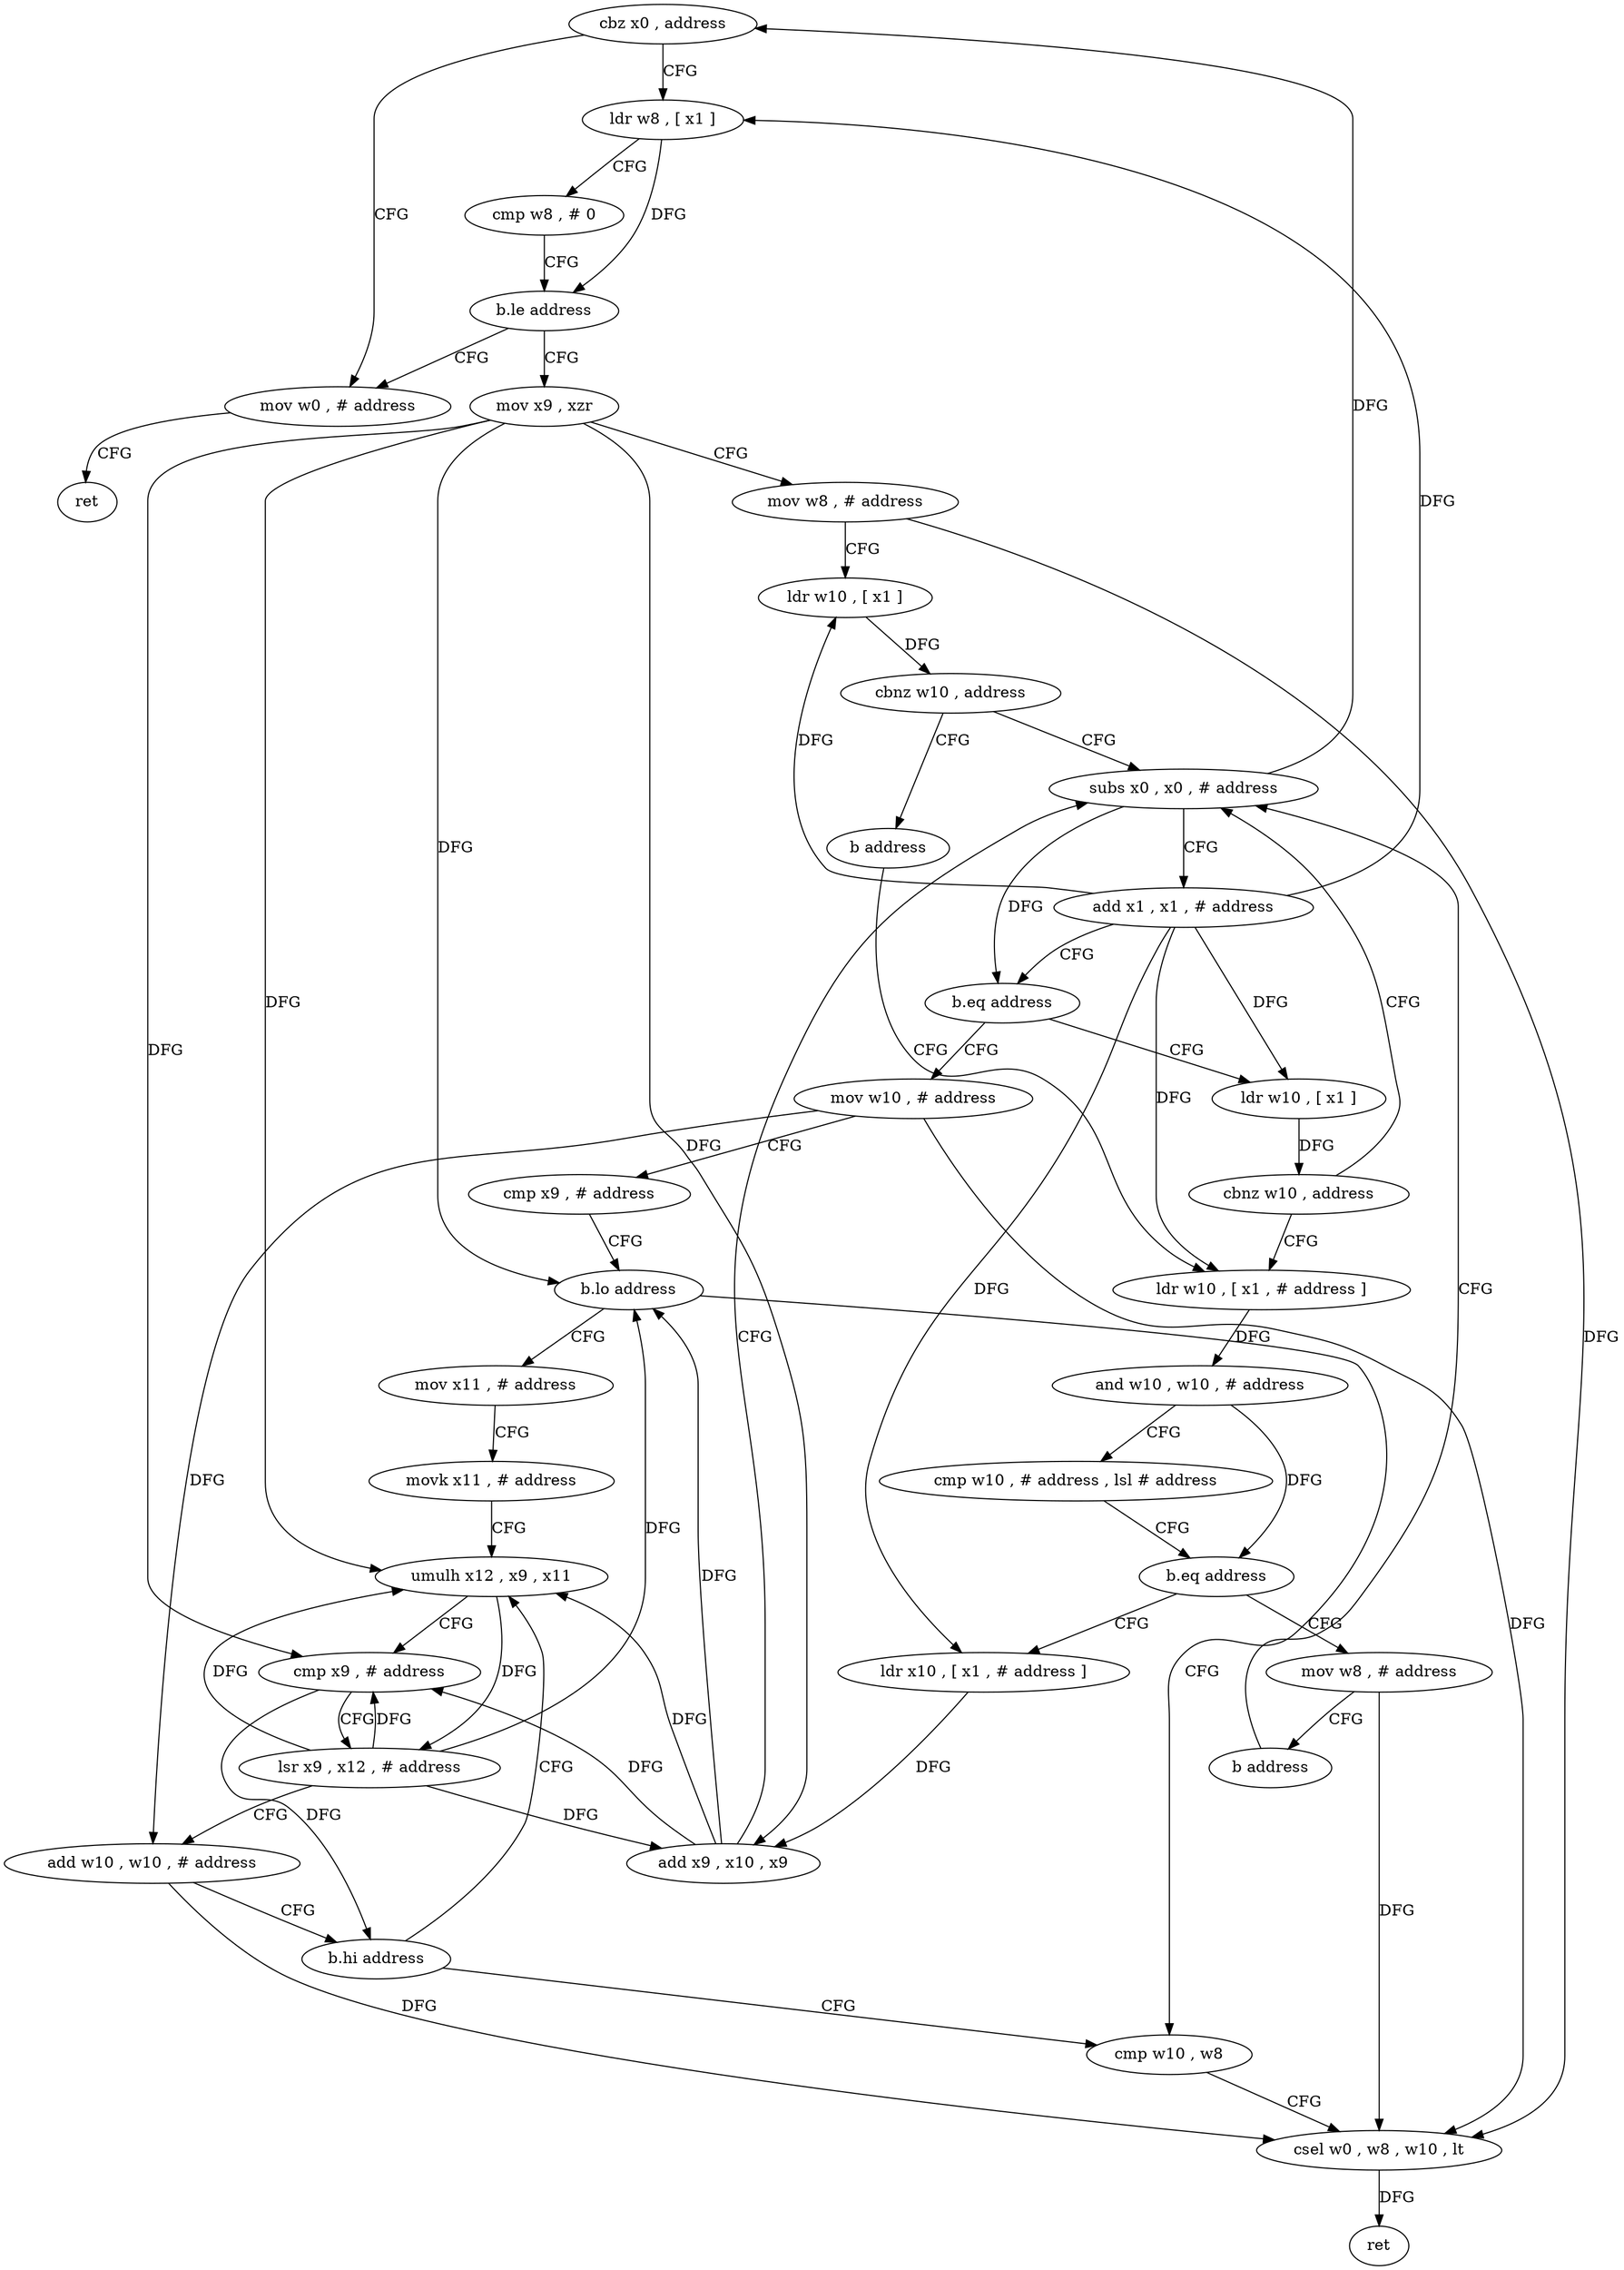 digraph "func" {
"4204360" [label = "cbz x0 , address" ]
"4204376" [label = "mov w0 , # address" ]
"4204364" [label = "ldr w8 , [ x1 ]" ]
"4204380" [label = "ret" ]
"4204368" [label = "cmp w8 , # 0" ]
"4204372" [label = "b.le address" ]
"4204384" [label = "mov x9 , xzr" ]
"4204388" [label = "mov w8 , # address" ]
"4204392" [label = "ldr w10 , [ x1 ]" ]
"4204396" [label = "cbnz w10 , address" ]
"4204412" [label = "subs x0 , x0 , # address" ]
"4204400" [label = "b address" ]
"4204416" [label = "add x1 , x1 , # address" ]
"4204420" [label = "b.eq address" ]
"4204456" [label = "mov w10 , # address" ]
"4204424" [label = "ldr w10 , [ x1 ]" ]
"4204432" [label = "ldr w10 , [ x1 , # address ]" ]
"4204460" [label = "cmp x9 , # address" ]
"4204464" [label = "b.lo address" ]
"4204496" [label = "cmp w10 , w8" ]
"4204468" [label = "mov x11 , # address" ]
"4204428" [label = "cbnz w10 , address" ]
"4204436" [label = "and w10 , w10 , # address" ]
"4204440" [label = "cmp w10 , # address , lsl # address" ]
"4204444" [label = "b.eq address" ]
"4204404" [label = "ldr x10 , [ x1 , # address ]" ]
"4204448" [label = "mov w8 , # address" ]
"4204500" [label = "csel w0 , w8 , w10 , lt" ]
"4204504" [label = "ret" ]
"4204472" [label = "movk x11 , # address" ]
"4204476" [label = "umulh x12 , x9 , x11" ]
"4204408" [label = "add x9 , x10 , x9" ]
"4204452" [label = "b address" ]
"4204480" [label = "cmp x9 , # address" ]
"4204484" [label = "lsr x9 , x12 , # address" ]
"4204488" [label = "add w10 , w10 , # address" ]
"4204492" [label = "b.hi address" ]
"4204360" -> "4204376" [ label = "CFG" ]
"4204360" -> "4204364" [ label = "CFG" ]
"4204376" -> "4204380" [ label = "CFG" ]
"4204364" -> "4204368" [ label = "CFG" ]
"4204364" -> "4204372" [ label = "DFG" ]
"4204368" -> "4204372" [ label = "CFG" ]
"4204372" -> "4204384" [ label = "CFG" ]
"4204372" -> "4204376" [ label = "CFG" ]
"4204384" -> "4204388" [ label = "CFG" ]
"4204384" -> "4204464" [ label = "DFG" ]
"4204384" -> "4204408" [ label = "DFG" ]
"4204384" -> "4204476" [ label = "DFG" ]
"4204384" -> "4204480" [ label = "DFG" ]
"4204388" -> "4204392" [ label = "CFG" ]
"4204388" -> "4204500" [ label = "DFG" ]
"4204392" -> "4204396" [ label = "DFG" ]
"4204396" -> "4204412" [ label = "CFG" ]
"4204396" -> "4204400" [ label = "CFG" ]
"4204412" -> "4204416" [ label = "CFG" ]
"4204412" -> "4204360" [ label = "DFG" ]
"4204412" -> "4204420" [ label = "DFG" ]
"4204400" -> "4204432" [ label = "CFG" ]
"4204416" -> "4204420" [ label = "CFG" ]
"4204416" -> "4204364" [ label = "DFG" ]
"4204416" -> "4204392" [ label = "DFG" ]
"4204416" -> "4204424" [ label = "DFG" ]
"4204416" -> "4204432" [ label = "DFG" ]
"4204416" -> "4204404" [ label = "DFG" ]
"4204420" -> "4204456" [ label = "CFG" ]
"4204420" -> "4204424" [ label = "CFG" ]
"4204456" -> "4204460" [ label = "CFG" ]
"4204456" -> "4204500" [ label = "DFG" ]
"4204456" -> "4204488" [ label = "DFG" ]
"4204424" -> "4204428" [ label = "DFG" ]
"4204432" -> "4204436" [ label = "DFG" ]
"4204460" -> "4204464" [ label = "CFG" ]
"4204464" -> "4204496" [ label = "CFG" ]
"4204464" -> "4204468" [ label = "CFG" ]
"4204496" -> "4204500" [ label = "CFG" ]
"4204468" -> "4204472" [ label = "CFG" ]
"4204428" -> "4204412" [ label = "CFG" ]
"4204428" -> "4204432" [ label = "CFG" ]
"4204436" -> "4204440" [ label = "CFG" ]
"4204436" -> "4204444" [ label = "DFG" ]
"4204440" -> "4204444" [ label = "CFG" ]
"4204444" -> "4204404" [ label = "CFG" ]
"4204444" -> "4204448" [ label = "CFG" ]
"4204404" -> "4204408" [ label = "DFG" ]
"4204448" -> "4204452" [ label = "CFG" ]
"4204448" -> "4204500" [ label = "DFG" ]
"4204500" -> "4204504" [ label = "DFG" ]
"4204472" -> "4204476" [ label = "CFG" ]
"4204476" -> "4204480" [ label = "CFG" ]
"4204476" -> "4204484" [ label = "DFG" ]
"4204408" -> "4204412" [ label = "CFG" ]
"4204408" -> "4204464" [ label = "DFG" ]
"4204408" -> "4204476" [ label = "DFG" ]
"4204408" -> "4204480" [ label = "DFG" ]
"4204452" -> "4204412" [ label = "CFG" ]
"4204480" -> "4204484" [ label = "CFG" ]
"4204480" -> "4204492" [ label = "DFG" ]
"4204484" -> "4204488" [ label = "CFG" ]
"4204484" -> "4204464" [ label = "DFG" ]
"4204484" -> "4204408" [ label = "DFG" ]
"4204484" -> "4204476" [ label = "DFG" ]
"4204484" -> "4204480" [ label = "DFG" ]
"4204488" -> "4204492" [ label = "CFG" ]
"4204488" -> "4204500" [ label = "DFG" ]
"4204492" -> "4204476" [ label = "CFG" ]
"4204492" -> "4204496" [ label = "CFG" ]
}
